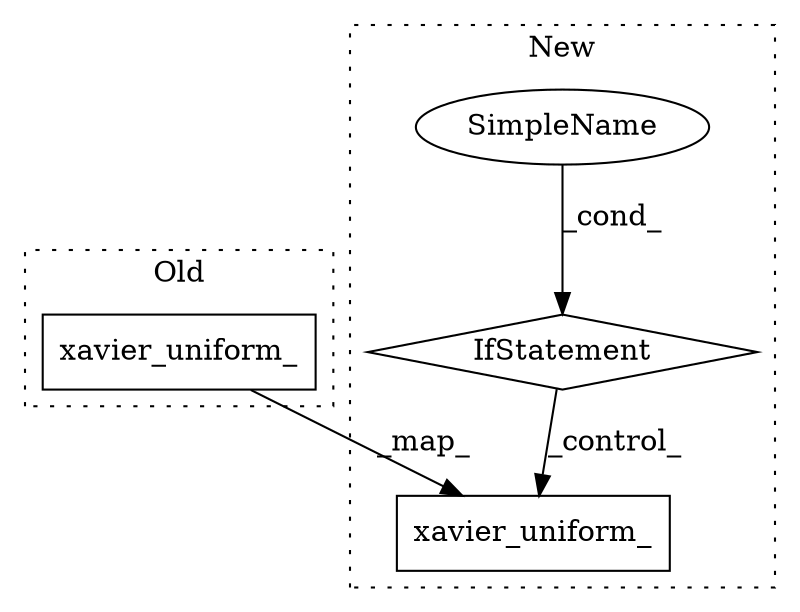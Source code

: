digraph G {
subgraph cluster0 {
1 [label="xavier_uniform_" a="32" s="24845,24868" l="16,1" shape="box"];
label = "Old";
style="dotted";
}
subgraph cluster1 {
2 [label="xavier_uniform_" a="32" s="24879,24902" l="16,1" shape="box"];
3 [label="IfStatement" a="25" s="24831,24855" l="4,2" shape="diamond"];
4 [label="SimpleName" a="42" s="" l="" shape="ellipse"];
label = "New";
style="dotted";
}
1 -> 2 [label="_map_"];
3 -> 2 [label="_control_"];
4 -> 3 [label="_cond_"];
}